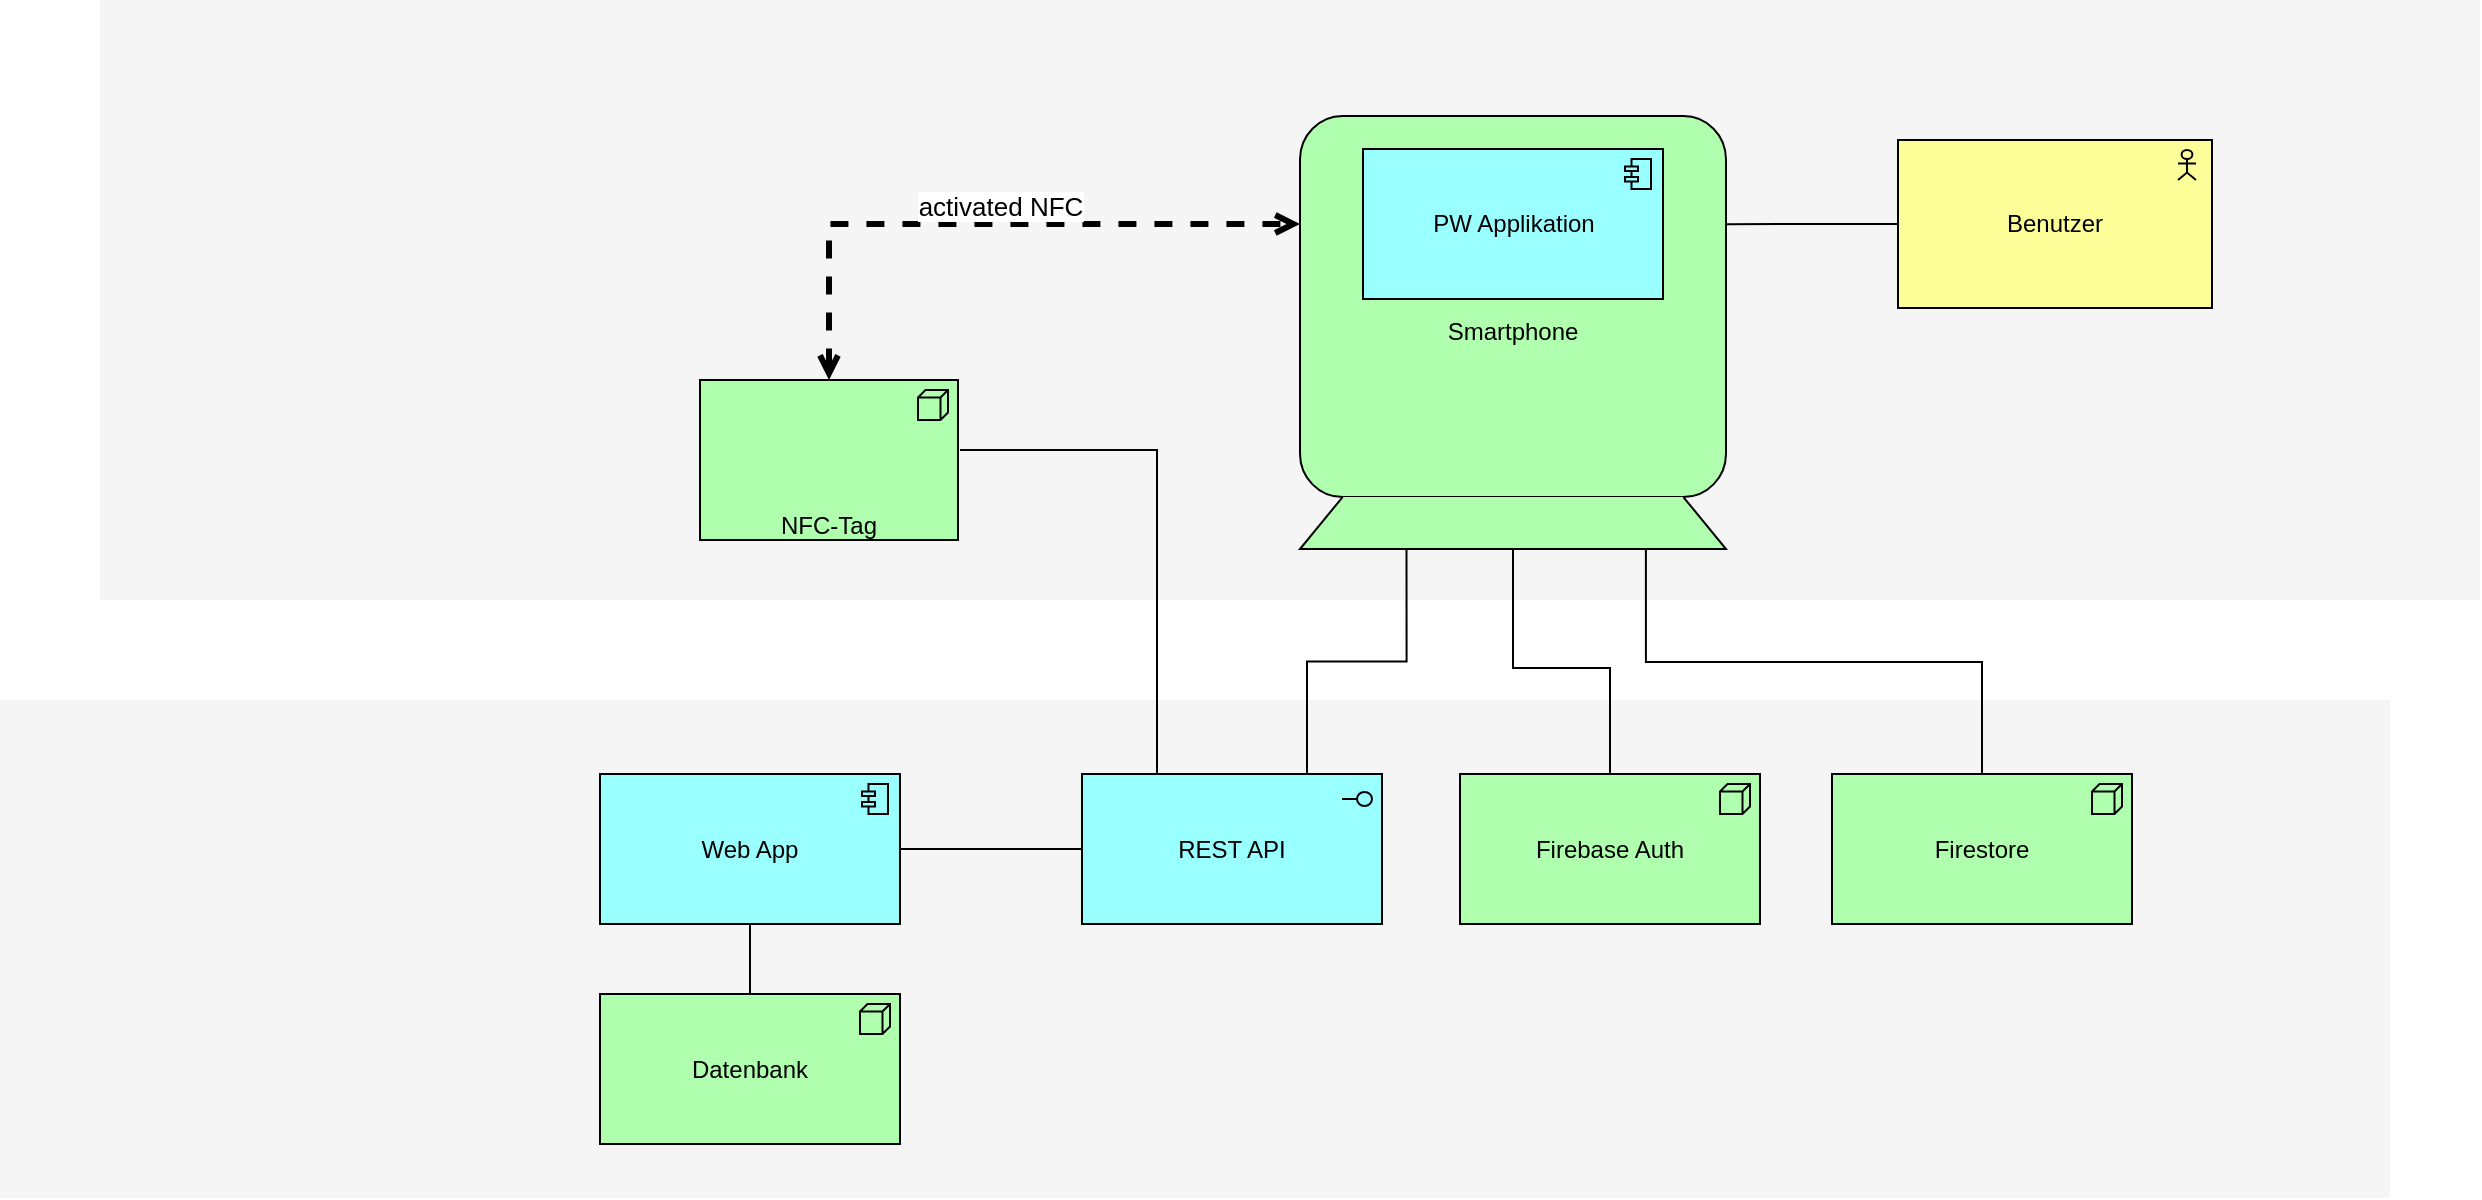 <mxfile version="16.6.6" type="github" pages="2">
  <diagram id="pnTwHTtoc6qKJ2tYIUsI" name="Page-1">
    <mxGraphModel dx="813" dy="421" grid="1" gridSize="10" guides="1" tooltips="1" connect="1" arrows="1" fold="1" page="1" pageScale="1" pageWidth="850" pageHeight="1100" math="0" shadow="0">
      <root>
        <mxCell id="0" />
        <mxCell id="1" parent="0" />
        <mxCell id="FJSbHB7y34rg23TbDinh-5" value="«Frontend»&lt;br&gt;&lt;b&gt;Web NFC&lt;br&gt;&lt;/b&gt;(Chrome, Opera Android, &lt;br&gt;Samsung Internet)" style="html=1;dropTarget=0;" parent="1" vertex="1">
          <mxGeometry x="150" y="670" width="180" height="90" as="geometry" />
        </mxCell>
        <mxCell id="FJSbHB7y34rg23TbDinh-6" value="" style="shape=module;jettyWidth=8;jettyHeight=4;" parent="FJSbHB7y34rg23TbDinh-5" vertex="1">
          <mxGeometry x="1" width="20" height="20" relative="1" as="geometry">
            <mxPoint x="-27" y="7" as="offset" />
          </mxGeometry>
        </mxCell>
        <mxCell id="aJVSoK5bzTk0aV2jSWWW-1" value="" style="whiteSpace=wrap;html=1;strokeColor=none;strokeWidth=1;fillColor=#f5f5f5;fontSize=14;fontStyle=1" vertex="1" parent="1">
          <mxGeometry x="130" y="550" width="1195" height="249" as="geometry" />
        </mxCell>
        <mxCell id="aJVSoK5bzTk0aV2jSWWW-2" value="" style="whiteSpace=wrap;html=1;strokeColor=none;strokeWidth=1;fillColor=#f5f5f5;fontSize=14;" vertex="1" parent="1">
          <mxGeometry x="180" y="200" width="1190" height="300" as="geometry" />
        </mxCell>
        <mxCell id="aJVSoK5bzTk0aV2jSWWW-3" style="edgeStyle=orthogonalEdgeStyle;rounded=0;orthogonalLoop=1;jettySize=auto;html=1;exitX=1;exitY=0.5;exitDx=0;exitDy=0;exitPerimeter=0;endArrow=none;endFill=0;" edge="1" parent="1" source="aJVSoK5bzTk0aV2jSWWW-4" target="aJVSoK5bzTk0aV2jSWWW-17">
          <mxGeometry relative="1" as="geometry" />
        </mxCell>
        <mxCell id="aJVSoK5bzTk0aV2jSWWW-4" value="Web App" style="html=1;outlineConnect=0;whiteSpace=wrap;fillColor=#99ffff;shape=mxgraph.archimate3.application;appType=comp;archiType=square;" vertex="1" parent="1">
          <mxGeometry x="430" y="587" width="150" height="75" as="geometry" />
        </mxCell>
        <mxCell id="aJVSoK5bzTk0aV2jSWWW-5" value="Smartphone" style="html=1;outlineConnect=0;whiteSpace=wrap;fillColor=#AFFFAF;shape=mxgraph.archimate3.device;" vertex="1" parent="1">
          <mxGeometry x="780" y="258" width="213" height="216.5" as="geometry" />
        </mxCell>
        <mxCell id="aJVSoK5bzTk0aV2jSWWW-6" style="edgeStyle=orthogonalEdgeStyle;rounded=0;orthogonalLoop=1;jettySize=auto;html=1;exitX=0;exitY=0.5;exitDx=0;exitDy=0;exitPerimeter=0;entryX=1;entryY=0.25;entryDx=0;entryDy=0;entryPerimeter=0;endArrow=none;endFill=0;" edge="1" parent="1" source="aJVSoK5bzTk0aV2jSWWW-7" target="aJVSoK5bzTk0aV2jSWWW-5">
          <mxGeometry relative="1" as="geometry" />
        </mxCell>
        <mxCell id="aJVSoK5bzTk0aV2jSWWW-7" value="Benutzer" style="html=1;outlineConnect=0;whiteSpace=wrap;fillColor=#ffff99;shape=mxgraph.archimate3.application;appType=actor;archiType=square;" vertex="1" parent="1">
          <mxGeometry x="1079" y="270" width="157" height="84" as="geometry" />
        </mxCell>
        <mxCell id="aJVSoK5bzTk0aV2jSWWW-8" value="" style="edgeStyle=orthogonalEdgeStyle;rounded=0;orthogonalLoop=1;jettySize=auto;html=1;endArrow=none;endFill=0;" edge="1" parent="1" source="aJVSoK5bzTk0aV2jSWWW-9" target="aJVSoK5bzTk0aV2jSWWW-4">
          <mxGeometry relative="1" as="geometry" />
        </mxCell>
        <mxCell id="aJVSoK5bzTk0aV2jSWWW-9" value="Datenbank" style="html=1;outlineConnect=0;whiteSpace=wrap;fillColor=#AFFFAF;shape=mxgraph.archimate3.application;appType=node;archiType=square;" vertex="1" parent="1">
          <mxGeometry x="430" y="697" width="150" height="75" as="geometry" />
        </mxCell>
        <mxCell id="aJVSoK5bzTk0aV2jSWWW-10" value="PW Applikation" style="html=1;outlineConnect=0;whiteSpace=wrap;fillColor=#99ffff;shape=mxgraph.archimate3.application;appType=comp;archiType=square;" vertex="1" parent="1">
          <mxGeometry x="811.5" y="274.5" width="150" height="75" as="geometry" />
        </mxCell>
        <mxCell id="aJVSoK5bzTk0aV2jSWWW-11" value="Firebase Auth" style="html=1;outlineConnect=0;whiteSpace=wrap;fillColor=#AFFFAF;shape=mxgraph.archimate3.application;appType=node;archiType=square;" vertex="1" parent="1">
          <mxGeometry x="860" y="587" width="150" height="75" as="geometry" />
        </mxCell>
        <mxCell id="aJVSoK5bzTk0aV2jSWWW-12" value="NFC-Tag" style="html=1;outlineConnect=0;whiteSpace=wrap;fillColor=#AFFFAF;shape=mxgraph.archimate3.application;appType=node;archiType=square;spacingTop=65;" vertex="1" parent="1">
          <mxGeometry x="480" y="390" width="129" height="80" as="geometry" />
        </mxCell>
        <mxCell id="aJVSoK5bzTk0aV2jSWWW-16" value="" style="edgeStyle=orthogonalEdgeStyle;rounded=0;orthogonalLoop=1;jettySize=auto;html=1;endArrow=none;endFill=0;exitX=0.75;exitY=0;exitDx=0;exitDy=0;exitPerimeter=0;entryX=0.25;entryY=1;entryDx=0;entryDy=0;entryPerimeter=0;" edge="1" parent="1" source="aJVSoK5bzTk0aV2jSWWW-17" target="aJVSoK5bzTk0aV2jSWWW-5">
          <mxGeometry relative="1" as="geometry" />
        </mxCell>
        <mxCell id="aJVSoK5bzTk0aV2jSWWW-17" value="REST API" style="html=1;outlineConnect=0;whiteSpace=wrap;fillColor=#99ffff;shape=mxgraph.archimate3.application;appType=interface;archiType=square;" vertex="1" parent="1">
          <mxGeometry x="671" y="587" width="150" height="75" as="geometry" />
        </mxCell>
        <mxCell id="aJVSoK5bzTk0aV2jSWWW-18" value="" style="edgeStyle=elbowEdgeStyle;html=1;endArrow=none;elbow=vertical;rounded=0;exitX=0.25;exitY=0;exitDx=0;exitDy=0;exitPerimeter=0;" edge="1" parent="1" source="aJVSoK5bzTk0aV2jSWWW-17">
          <mxGeometry width="160" relative="1" as="geometry">
            <mxPoint x="663" y="634" as="sourcePoint" />
            <mxPoint x="610" y="425" as="targetPoint" />
            <Array as="points">
              <mxPoint x="658" y="425" />
              <mxPoint x="646" y="316" />
            </Array>
          </mxGeometry>
        </mxCell>
        <mxCell id="aJVSoK5bzTk0aV2jSWWW-19" value="" style="edgeStyle=elbowEdgeStyle;html=1;endArrow=open;elbow=vertical;endFill=1;rounded=0;strokeWidth=3;startArrow=open;startFill=0;entryX=0;entryY=0.25;entryDx=0;entryDy=0;entryPerimeter=0;exitX=0.5;exitY=0;exitDx=0;exitDy=0;exitPerimeter=0;dashed=1;" edge="1" parent="1" source="aJVSoK5bzTk0aV2jSWWW-12" target="aJVSoK5bzTk0aV2jSWWW-5">
          <mxGeometry width="160" relative="1" as="geometry">
            <mxPoint x="620" y="334" as="sourcePoint" />
            <mxPoint x="780" y="334" as="targetPoint" />
            <Array as="points">
              <mxPoint x="656" y="312" />
            </Array>
          </mxGeometry>
        </mxCell>
        <mxCell id="aJVSoK5bzTk0aV2jSWWW-20" value="activated NFC" style="edgeLabel;html=1;align=center;verticalAlign=middle;resizable=0;points=[];spacingBottom=15;fontSize=13;" vertex="1" connectable="0" parent="aJVSoK5bzTk0aV2jSWWW-19">
          <mxGeometry x="0.04" y="2" relative="1" as="geometry">
            <mxPoint as="offset" />
          </mxGeometry>
        </mxCell>
        <mxCell id="aJVSoK5bzTk0aV2jSWWW-21" value="" style="edgeStyle=elbowEdgeStyle;html=1;endArrow=none;elbow=vertical;rounded=0;entryX=0.5;entryY=0;entryDx=0;entryDy=0;entryPerimeter=0;exitX=0.5;exitY=1;exitDx=0;exitDy=0;exitPerimeter=0;" edge="1" parent="1" source="aJVSoK5bzTk0aV2jSWWW-5" target="aJVSoK5bzTk0aV2jSWWW-11">
          <mxGeometry width="160" relative="1" as="geometry">
            <mxPoint x="867" y="534" as="sourcePoint" />
            <mxPoint x="799" y="544" as="targetPoint" />
            <Array as="points">
              <mxPoint x="935" y="534" />
              <mxPoint x="1013" y="530" />
            </Array>
          </mxGeometry>
        </mxCell>
        <mxCell id="aJVSoK5bzTk0aV2jSWWW-22" value="Firestore" style="html=1;outlineConnect=0;whiteSpace=wrap;fillColor=#AFFFAF;shape=mxgraph.archimate3.application;appType=node;archiType=square;" vertex="1" parent="1">
          <mxGeometry x="1046" y="587" width="150" height="75" as="geometry" />
        </mxCell>
        <mxCell id="aJVSoK5bzTk0aV2jSWWW-23" value="" style="edgeStyle=elbowEdgeStyle;html=1;endArrow=none;elbow=vertical;rounded=0;entryX=0.812;entryY=1.002;entryDx=0;entryDy=0;entryPerimeter=0;" edge="1" parent="1" source="aJVSoK5bzTk0aV2jSWWW-22" target="aJVSoK5bzTk0aV2jSWWW-5">
          <mxGeometry width="160" relative="1" as="geometry">
            <mxPoint x="639" y="522" as="sourcePoint" />
            <mxPoint x="799" y="522" as="targetPoint" />
          </mxGeometry>
        </mxCell>
      </root>
    </mxGraphModel>
  </diagram>
  <diagram id="QqpiQ-Pyb7mhaNrD5BXT" name="Page-2">
    <mxGraphModel dx="1422" dy="737" grid="1" gridSize="10" guides="1" tooltips="1" connect="1" arrows="1" fold="1" page="1" pageScale="1" pageWidth="850" pageHeight="1100" math="0" shadow="0">
      <root>
        <mxCell id="FoQtzTNYerXTcxqKBjz8-0" />
        <mxCell id="FoQtzTNYerXTcxqKBjz8-1" parent="FoQtzTNYerXTcxqKBjz8-0" />
        <mxCell id="FoQtzTNYerXTcxqKBjz8-3" value="Backend" style="shape=umlFrame;whiteSpace=wrap;html=1;fillColor=#dae8fc;strokeColor=#6c8ebf;labelBackgroundColor=none;shadow=0;" vertex="1" parent="FoQtzTNYerXTcxqKBjz8-1">
          <mxGeometry x="430" y="110" width="420" height="350" as="geometry" />
        </mxCell>
        <mxCell id="FoQtzTNYerXTcxqKBjz8-2" value="" style="shape=cylinder3;whiteSpace=wrap;html=1;boundedLbl=1;backgroundOutline=1;size=15;" vertex="1" parent="FoQtzTNYerXTcxqKBjz8-1">
          <mxGeometry x="500" y="320" width="60" height="80" as="geometry" />
        </mxCell>
        <mxCell id="FoQtzTNYerXTcxqKBjz8-4" value="&lt;font color=&quot;#000000&quot;&gt;«Frontend»&lt;br&gt;&lt;b&gt;Browser&lt;/b&gt;&lt;/font&gt;" style="html=1;dropTarget=0;shadow=0;labelBackgroundColor=none;fontColor=#99FFFF;" vertex="1" parent="FoQtzTNYerXTcxqKBjz8-1">
          <mxGeometry x="110" y="240" width="180" height="90" as="geometry" />
        </mxCell>
        <mxCell id="FoQtzTNYerXTcxqKBjz8-5" value="" style="shape=module;jettyWidth=8;jettyHeight=4;shadow=0;labelBackgroundColor=none;fontColor=#99FFFF;" vertex="1" parent="FoQtzTNYerXTcxqKBjz8-4">
          <mxGeometry x="1" width="20" height="20" relative="1" as="geometry">
            <mxPoint x="-27" y="7" as="offset" />
          </mxGeometry>
        </mxCell>
      </root>
    </mxGraphModel>
  </diagram>
</mxfile>
